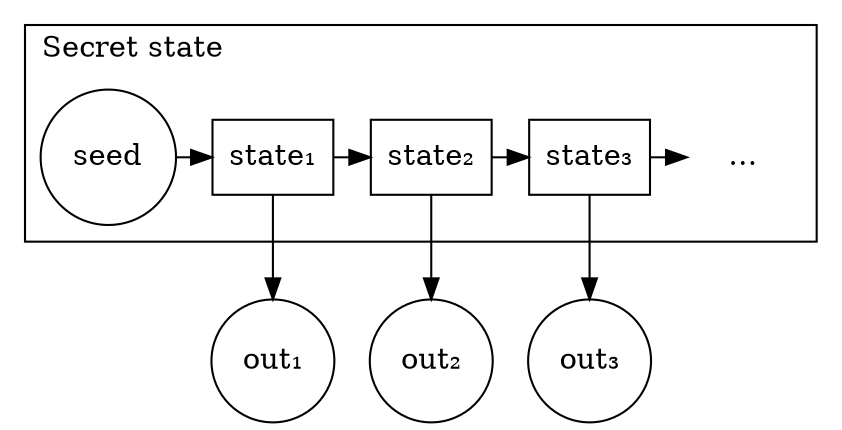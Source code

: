 digraph G {
  subgraph clustersecret {
    labeljust=l;
    labelloc=t;
    color=black;
    label="Secret state";

    rank=same {
      "seed" [shape=circle];
      "…" [shape=none];

      node [shape=rect];
      "seed" -> "state₁" -> "state₂" -> "state₃" -> "…";
    }
  }

  subgraph public {
    node [shape=circle];
    "state₁" -> "out₁";
    "state₂" -> "out₂";
    "state₃" -> "out₃";
  }
}

